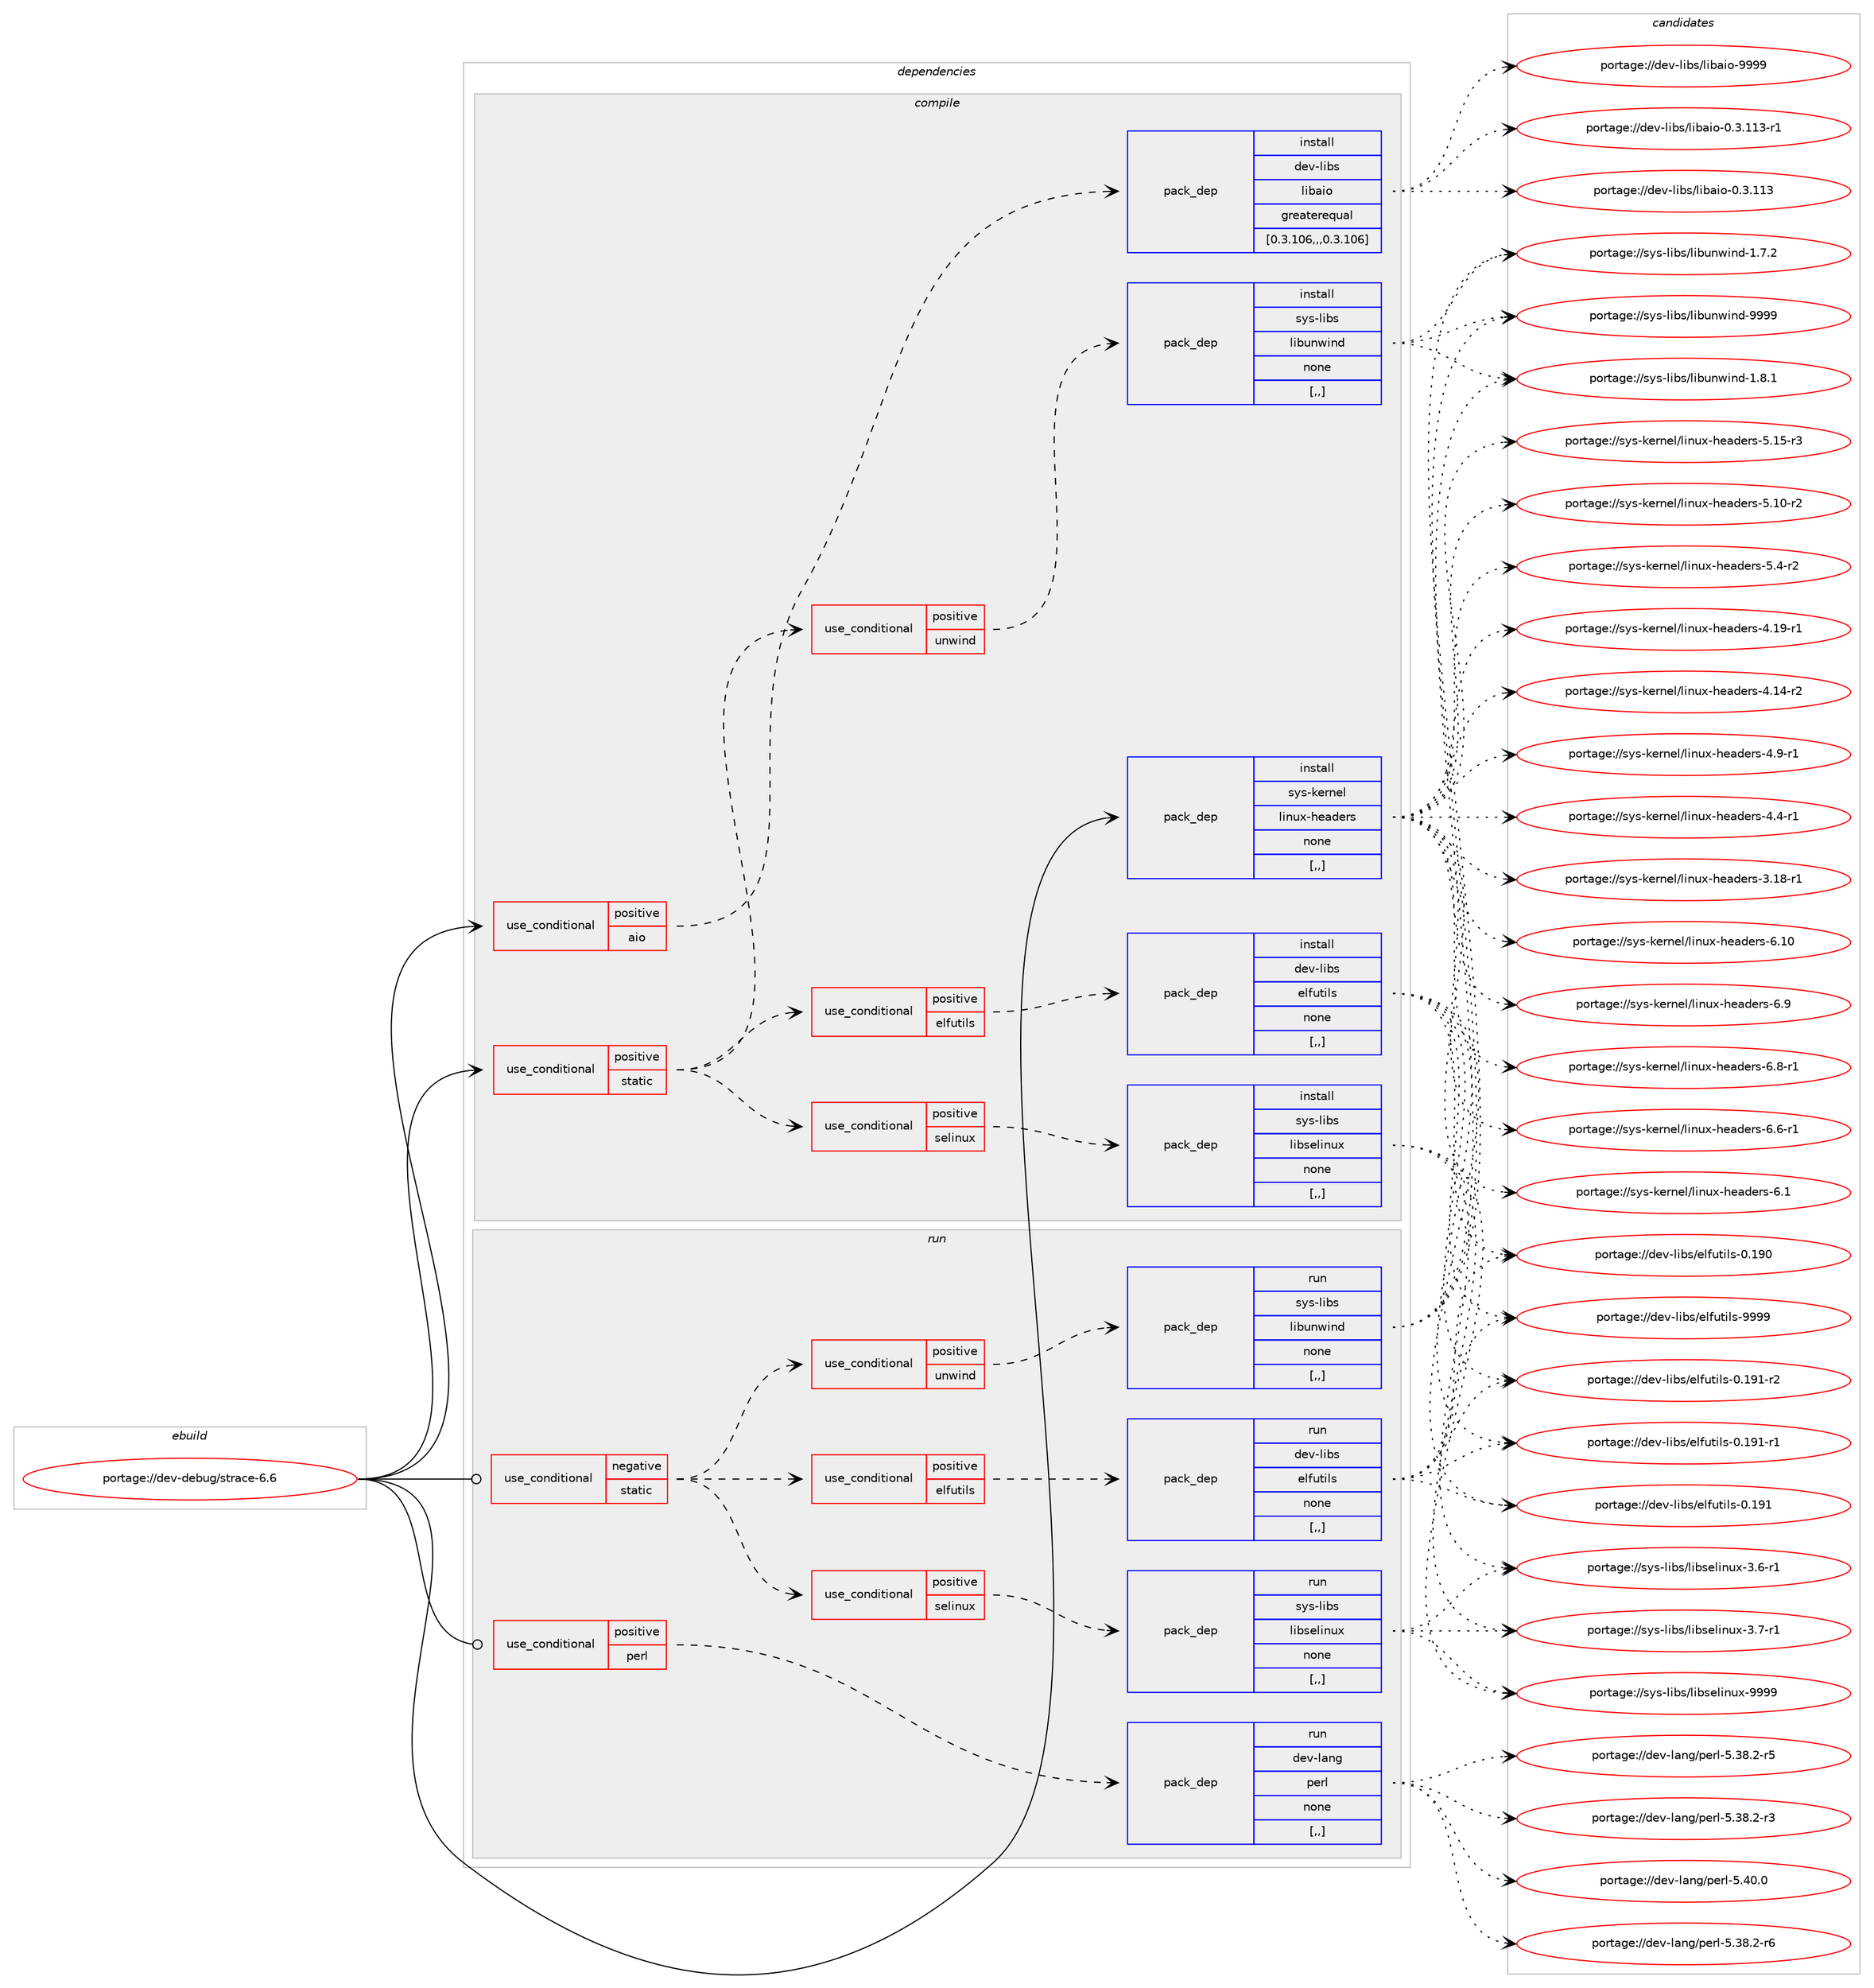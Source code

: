 digraph prolog {

# *************
# Graph options
# *************

newrank=true;
concentrate=true;
compound=true;
graph [rankdir=LR,fontname=Helvetica,fontsize=10,ranksep=1.5];#, ranksep=2.5, nodesep=0.2];
edge  [arrowhead=vee];
node  [fontname=Helvetica,fontsize=10];

# **********
# The ebuild
# **********

subgraph cluster_leftcol {
color=gray;
label=<<i>ebuild</i>>;
id [label="portage://dev-debug/strace-6.6", color=red, width=4, href="../dev-debug/strace-6.6.svg"];
}

# ****************
# The dependencies
# ****************

subgraph cluster_midcol {
color=gray;
label=<<i>dependencies</i>>;
subgraph cluster_compile {
fillcolor="#eeeeee";
style=filled;
label=<<i>compile</i>>;
subgraph cond149443 {
dependency566704 [label=<<TABLE BORDER="0" CELLBORDER="1" CELLSPACING="0" CELLPADDING="4"><TR><TD ROWSPAN="3" CELLPADDING="10">use_conditional</TD></TR><TR><TD>positive</TD></TR><TR><TD>aio</TD></TR></TABLE>>, shape=none, color=red];
subgraph pack412712 {
dependency566705 [label=<<TABLE BORDER="0" CELLBORDER="1" CELLSPACING="0" CELLPADDING="4" WIDTH="220"><TR><TD ROWSPAN="6" CELLPADDING="30">pack_dep</TD></TR><TR><TD WIDTH="110">install</TD></TR><TR><TD>dev-libs</TD></TR><TR><TD>libaio</TD></TR><TR><TD>greaterequal</TD></TR><TR><TD>[0.3.106,,,0.3.106]</TD></TR></TABLE>>, shape=none, color=blue];
}
dependency566704:e -> dependency566705:w [weight=20,style="dashed",arrowhead="vee"];
}
id:e -> dependency566704:w [weight=20,style="solid",arrowhead="vee"];
subgraph cond149444 {
dependency566706 [label=<<TABLE BORDER="0" CELLBORDER="1" CELLSPACING="0" CELLPADDING="4"><TR><TD ROWSPAN="3" CELLPADDING="10">use_conditional</TD></TR><TR><TD>positive</TD></TR><TR><TD>static</TD></TR></TABLE>>, shape=none, color=red];
subgraph cond149445 {
dependency566707 [label=<<TABLE BORDER="0" CELLBORDER="1" CELLSPACING="0" CELLPADDING="4"><TR><TD ROWSPAN="3" CELLPADDING="10">use_conditional</TD></TR><TR><TD>positive</TD></TR><TR><TD>unwind</TD></TR></TABLE>>, shape=none, color=red];
subgraph pack412713 {
dependency566708 [label=<<TABLE BORDER="0" CELLBORDER="1" CELLSPACING="0" CELLPADDING="4" WIDTH="220"><TR><TD ROWSPAN="6" CELLPADDING="30">pack_dep</TD></TR><TR><TD WIDTH="110">install</TD></TR><TR><TD>sys-libs</TD></TR><TR><TD>libunwind</TD></TR><TR><TD>none</TD></TR><TR><TD>[,,]</TD></TR></TABLE>>, shape=none, color=blue];
}
dependency566707:e -> dependency566708:w [weight=20,style="dashed",arrowhead="vee"];
}
dependency566706:e -> dependency566707:w [weight=20,style="dashed",arrowhead="vee"];
subgraph cond149446 {
dependency566709 [label=<<TABLE BORDER="0" CELLBORDER="1" CELLSPACING="0" CELLPADDING="4"><TR><TD ROWSPAN="3" CELLPADDING="10">use_conditional</TD></TR><TR><TD>positive</TD></TR><TR><TD>elfutils</TD></TR></TABLE>>, shape=none, color=red];
subgraph pack412714 {
dependency566710 [label=<<TABLE BORDER="0" CELLBORDER="1" CELLSPACING="0" CELLPADDING="4" WIDTH="220"><TR><TD ROWSPAN="6" CELLPADDING="30">pack_dep</TD></TR><TR><TD WIDTH="110">install</TD></TR><TR><TD>dev-libs</TD></TR><TR><TD>elfutils</TD></TR><TR><TD>none</TD></TR><TR><TD>[,,]</TD></TR></TABLE>>, shape=none, color=blue];
}
dependency566709:e -> dependency566710:w [weight=20,style="dashed",arrowhead="vee"];
}
dependency566706:e -> dependency566709:w [weight=20,style="dashed",arrowhead="vee"];
subgraph cond149447 {
dependency566711 [label=<<TABLE BORDER="0" CELLBORDER="1" CELLSPACING="0" CELLPADDING="4"><TR><TD ROWSPAN="3" CELLPADDING="10">use_conditional</TD></TR><TR><TD>positive</TD></TR><TR><TD>selinux</TD></TR></TABLE>>, shape=none, color=red];
subgraph pack412715 {
dependency566712 [label=<<TABLE BORDER="0" CELLBORDER="1" CELLSPACING="0" CELLPADDING="4" WIDTH="220"><TR><TD ROWSPAN="6" CELLPADDING="30">pack_dep</TD></TR><TR><TD WIDTH="110">install</TD></TR><TR><TD>sys-libs</TD></TR><TR><TD>libselinux</TD></TR><TR><TD>none</TD></TR><TR><TD>[,,]</TD></TR></TABLE>>, shape=none, color=blue];
}
dependency566711:e -> dependency566712:w [weight=20,style="dashed",arrowhead="vee"];
}
dependency566706:e -> dependency566711:w [weight=20,style="dashed",arrowhead="vee"];
}
id:e -> dependency566706:w [weight=20,style="solid",arrowhead="vee"];
subgraph pack412716 {
dependency566713 [label=<<TABLE BORDER="0" CELLBORDER="1" CELLSPACING="0" CELLPADDING="4" WIDTH="220"><TR><TD ROWSPAN="6" CELLPADDING="30">pack_dep</TD></TR><TR><TD WIDTH="110">install</TD></TR><TR><TD>sys-kernel</TD></TR><TR><TD>linux-headers</TD></TR><TR><TD>none</TD></TR><TR><TD>[,,]</TD></TR></TABLE>>, shape=none, color=blue];
}
id:e -> dependency566713:w [weight=20,style="solid",arrowhead="vee"];
}
subgraph cluster_compileandrun {
fillcolor="#eeeeee";
style=filled;
label=<<i>compile and run</i>>;
}
subgraph cluster_run {
fillcolor="#eeeeee";
style=filled;
label=<<i>run</i>>;
subgraph cond149448 {
dependency566714 [label=<<TABLE BORDER="0" CELLBORDER="1" CELLSPACING="0" CELLPADDING="4"><TR><TD ROWSPAN="3" CELLPADDING="10">use_conditional</TD></TR><TR><TD>negative</TD></TR><TR><TD>static</TD></TR></TABLE>>, shape=none, color=red];
subgraph cond149449 {
dependency566715 [label=<<TABLE BORDER="0" CELLBORDER="1" CELLSPACING="0" CELLPADDING="4"><TR><TD ROWSPAN="3" CELLPADDING="10">use_conditional</TD></TR><TR><TD>positive</TD></TR><TR><TD>unwind</TD></TR></TABLE>>, shape=none, color=red];
subgraph pack412717 {
dependency566716 [label=<<TABLE BORDER="0" CELLBORDER="1" CELLSPACING="0" CELLPADDING="4" WIDTH="220"><TR><TD ROWSPAN="6" CELLPADDING="30">pack_dep</TD></TR><TR><TD WIDTH="110">run</TD></TR><TR><TD>sys-libs</TD></TR><TR><TD>libunwind</TD></TR><TR><TD>none</TD></TR><TR><TD>[,,]</TD></TR></TABLE>>, shape=none, color=blue];
}
dependency566715:e -> dependency566716:w [weight=20,style="dashed",arrowhead="vee"];
}
dependency566714:e -> dependency566715:w [weight=20,style="dashed",arrowhead="vee"];
subgraph cond149450 {
dependency566717 [label=<<TABLE BORDER="0" CELLBORDER="1" CELLSPACING="0" CELLPADDING="4"><TR><TD ROWSPAN="3" CELLPADDING="10">use_conditional</TD></TR><TR><TD>positive</TD></TR><TR><TD>elfutils</TD></TR></TABLE>>, shape=none, color=red];
subgraph pack412718 {
dependency566718 [label=<<TABLE BORDER="0" CELLBORDER="1" CELLSPACING="0" CELLPADDING="4" WIDTH="220"><TR><TD ROWSPAN="6" CELLPADDING="30">pack_dep</TD></TR><TR><TD WIDTH="110">run</TD></TR><TR><TD>dev-libs</TD></TR><TR><TD>elfutils</TD></TR><TR><TD>none</TD></TR><TR><TD>[,,]</TD></TR></TABLE>>, shape=none, color=blue];
}
dependency566717:e -> dependency566718:w [weight=20,style="dashed",arrowhead="vee"];
}
dependency566714:e -> dependency566717:w [weight=20,style="dashed",arrowhead="vee"];
subgraph cond149451 {
dependency566719 [label=<<TABLE BORDER="0" CELLBORDER="1" CELLSPACING="0" CELLPADDING="4"><TR><TD ROWSPAN="3" CELLPADDING="10">use_conditional</TD></TR><TR><TD>positive</TD></TR><TR><TD>selinux</TD></TR></TABLE>>, shape=none, color=red];
subgraph pack412719 {
dependency566720 [label=<<TABLE BORDER="0" CELLBORDER="1" CELLSPACING="0" CELLPADDING="4" WIDTH="220"><TR><TD ROWSPAN="6" CELLPADDING="30">pack_dep</TD></TR><TR><TD WIDTH="110">run</TD></TR><TR><TD>sys-libs</TD></TR><TR><TD>libselinux</TD></TR><TR><TD>none</TD></TR><TR><TD>[,,]</TD></TR></TABLE>>, shape=none, color=blue];
}
dependency566719:e -> dependency566720:w [weight=20,style="dashed",arrowhead="vee"];
}
dependency566714:e -> dependency566719:w [weight=20,style="dashed",arrowhead="vee"];
}
id:e -> dependency566714:w [weight=20,style="solid",arrowhead="odot"];
subgraph cond149452 {
dependency566721 [label=<<TABLE BORDER="0" CELLBORDER="1" CELLSPACING="0" CELLPADDING="4"><TR><TD ROWSPAN="3" CELLPADDING="10">use_conditional</TD></TR><TR><TD>positive</TD></TR><TR><TD>perl</TD></TR></TABLE>>, shape=none, color=red];
subgraph pack412720 {
dependency566722 [label=<<TABLE BORDER="0" CELLBORDER="1" CELLSPACING="0" CELLPADDING="4" WIDTH="220"><TR><TD ROWSPAN="6" CELLPADDING="30">pack_dep</TD></TR><TR><TD WIDTH="110">run</TD></TR><TR><TD>dev-lang</TD></TR><TR><TD>perl</TD></TR><TR><TD>none</TD></TR><TR><TD>[,,]</TD></TR></TABLE>>, shape=none, color=blue];
}
dependency566721:e -> dependency566722:w [weight=20,style="dashed",arrowhead="vee"];
}
id:e -> dependency566721:w [weight=20,style="solid",arrowhead="odot"];
}
}

# **************
# The candidates
# **************

subgraph cluster_choices {
rank=same;
color=gray;
label=<<i>candidates</i>>;

subgraph choice412712 {
color=black;
nodesep=1;
choice10010111845108105981154710810598971051114557575757 [label="portage://dev-libs/libaio-9999", color=red, width=4,href="../dev-libs/libaio-9999.svg"];
choice100101118451081059811547108105989710511145484651464949514511449 [label="portage://dev-libs/libaio-0.3.113-r1", color=red, width=4,href="../dev-libs/libaio-0.3.113-r1.svg"];
choice10010111845108105981154710810598971051114548465146494951 [label="portage://dev-libs/libaio-0.3.113", color=red, width=4,href="../dev-libs/libaio-0.3.113.svg"];
dependency566705:e -> choice10010111845108105981154710810598971051114557575757:w [style=dotted,weight="100"];
dependency566705:e -> choice100101118451081059811547108105989710511145484651464949514511449:w [style=dotted,weight="100"];
dependency566705:e -> choice10010111845108105981154710810598971051114548465146494951:w [style=dotted,weight="100"];
}
subgraph choice412713 {
color=black;
nodesep=1;
choice115121115451081059811547108105981171101191051101004557575757 [label="portage://sys-libs/libunwind-9999", color=red, width=4,href="../sys-libs/libunwind-9999.svg"];
choice11512111545108105981154710810598117110119105110100454946564649 [label="portage://sys-libs/libunwind-1.8.1", color=red, width=4,href="../sys-libs/libunwind-1.8.1.svg"];
choice11512111545108105981154710810598117110119105110100454946554650 [label="portage://sys-libs/libunwind-1.7.2", color=red, width=4,href="../sys-libs/libunwind-1.7.2.svg"];
dependency566708:e -> choice115121115451081059811547108105981171101191051101004557575757:w [style=dotted,weight="100"];
dependency566708:e -> choice11512111545108105981154710810598117110119105110100454946564649:w [style=dotted,weight="100"];
dependency566708:e -> choice11512111545108105981154710810598117110119105110100454946554650:w [style=dotted,weight="100"];
}
subgraph choice412714 {
color=black;
nodesep=1;
choice1001011184510810598115471011081021171161051081154557575757 [label="portage://dev-libs/elfutils-9999", color=red, width=4,href="../dev-libs/elfutils-9999.svg"];
choice1001011184510810598115471011081021171161051081154548464957494511450 [label="portage://dev-libs/elfutils-0.191-r2", color=red, width=4,href="../dev-libs/elfutils-0.191-r2.svg"];
choice1001011184510810598115471011081021171161051081154548464957494511449 [label="portage://dev-libs/elfutils-0.191-r1", color=red, width=4,href="../dev-libs/elfutils-0.191-r1.svg"];
choice100101118451081059811547101108102117116105108115454846495749 [label="portage://dev-libs/elfutils-0.191", color=red, width=4,href="../dev-libs/elfutils-0.191.svg"];
choice100101118451081059811547101108102117116105108115454846495748 [label="portage://dev-libs/elfutils-0.190", color=red, width=4,href="../dev-libs/elfutils-0.190.svg"];
dependency566710:e -> choice1001011184510810598115471011081021171161051081154557575757:w [style=dotted,weight="100"];
dependency566710:e -> choice1001011184510810598115471011081021171161051081154548464957494511450:w [style=dotted,weight="100"];
dependency566710:e -> choice1001011184510810598115471011081021171161051081154548464957494511449:w [style=dotted,weight="100"];
dependency566710:e -> choice100101118451081059811547101108102117116105108115454846495749:w [style=dotted,weight="100"];
dependency566710:e -> choice100101118451081059811547101108102117116105108115454846495748:w [style=dotted,weight="100"];
}
subgraph choice412715 {
color=black;
nodesep=1;
choice115121115451081059811547108105981151011081051101171204557575757 [label="portage://sys-libs/libselinux-9999", color=red, width=4,href="../sys-libs/libselinux-9999.svg"];
choice11512111545108105981154710810598115101108105110117120455146554511449 [label="portage://sys-libs/libselinux-3.7-r1", color=red, width=4,href="../sys-libs/libselinux-3.7-r1.svg"];
choice11512111545108105981154710810598115101108105110117120455146544511449 [label="portage://sys-libs/libselinux-3.6-r1", color=red, width=4,href="../sys-libs/libselinux-3.6-r1.svg"];
dependency566712:e -> choice115121115451081059811547108105981151011081051101171204557575757:w [style=dotted,weight="100"];
dependency566712:e -> choice11512111545108105981154710810598115101108105110117120455146554511449:w [style=dotted,weight="100"];
dependency566712:e -> choice11512111545108105981154710810598115101108105110117120455146544511449:w [style=dotted,weight="100"];
}
subgraph choice412716 {
color=black;
nodesep=1;
choice115121115451071011141101011084710810511011712045104101971001011141154554464948 [label="portage://sys-kernel/linux-headers-6.10", color=red, width=4,href="../sys-kernel/linux-headers-6.10.svg"];
choice1151211154510710111411010110847108105110117120451041019710010111411545544657 [label="portage://sys-kernel/linux-headers-6.9", color=red, width=4,href="../sys-kernel/linux-headers-6.9.svg"];
choice11512111545107101114110101108471081051101171204510410197100101114115455446564511449 [label="portage://sys-kernel/linux-headers-6.8-r1", color=red, width=4,href="../sys-kernel/linux-headers-6.8-r1.svg"];
choice11512111545107101114110101108471081051101171204510410197100101114115455446544511449 [label="portage://sys-kernel/linux-headers-6.6-r1", color=red, width=4,href="../sys-kernel/linux-headers-6.6-r1.svg"];
choice1151211154510710111411010110847108105110117120451041019710010111411545544649 [label="portage://sys-kernel/linux-headers-6.1", color=red, width=4,href="../sys-kernel/linux-headers-6.1.svg"];
choice1151211154510710111411010110847108105110117120451041019710010111411545534649534511451 [label="portage://sys-kernel/linux-headers-5.15-r3", color=red, width=4,href="../sys-kernel/linux-headers-5.15-r3.svg"];
choice1151211154510710111411010110847108105110117120451041019710010111411545534649484511450 [label="portage://sys-kernel/linux-headers-5.10-r2", color=red, width=4,href="../sys-kernel/linux-headers-5.10-r2.svg"];
choice11512111545107101114110101108471081051101171204510410197100101114115455346524511450 [label="portage://sys-kernel/linux-headers-5.4-r2", color=red, width=4,href="../sys-kernel/linux-headers-5.4-r2.svg"];
choice1151211154510710111411010110847108105110117120451041019710010111411545524649574511449 [label="portage://sys-kernel/linux-headers-4.19-r1", color=red, width=4,href="../sys-kernel/linux-headers-4.19-r1.svg"];
choice1151211154510710111411010110847108105110117120451041019710010111411545524649524511450 [label="portage://sys-kernel/linux-headers-4.14-r2", color=red, width=4,href="../sys-kernel/linux-headers-4.14-r2.svg"];
choice11512111545107101114110101108471081051101171204510410197100101114115455246574511449 [label="portage://sys-kernel/linux-headers-4.9-r1", color=red, width=4,href="../sys-kernel/linux-headers-4.9-r1.svg"];
choice11512111545107101114110101108471081051101171204510410197100101114115455246524511449 [label="portage://sys-kernel/linux-headers-4.4-r1", color=red, width=4,href="../sys-kernel/linux-headers-4.4-r1.svg"];
choice1151211154510710111411010110847108105110117120451041019710010111411545514649564511449 [label="portage://sys-kernel/linux-headers-3.18-r1", color=red, width=4,href="../sys-kernel/linux-headers-3.18-r1.svg"];
dependency566713:e -> choice115121115451071011141101011084710810511011712045104101971001011141154554464948:w [style=dotted,weight="100"];
dependency566713:e -> choice1151211154510710111411010110847108105110117120451041019710010111411545544657:w [style=dotted,weight="100"];
dependency566713:e -> choice11512111545107101114110101108471081051101171204510410197100101114115455446564511449:w [style=dotted,weight="100"];
dependency566713:e -> choice11512111545107101114110101108471081051101171204510410197100101114115455446544511449:w [style=dotted,weight="100"];
dependency566713:e -> choice1151211154510710111411010110847108105110117120451041019710010111411545544649:w [style=dotted,weight="100"];
dependency566713:e -> choice1151211154510710111411010110847108105110117120451041019710010111411545534649534511451:w [style=dotted,weight="100"];
dependency566713:e -> choice1151211154510710111411010110847108105110117120451041019710010111411545534649484511450:w [style=dotted,weight="100"];
dependency566713:e -> choice11512111545107101114110101108471081051101171204510410197100101114115455346524511450:w [style=dotted,weight="100"];
dependency566713:e -> choice1151211154510710111411010110847108105110117120451041019710010111411545524649574511449:w [style=dotted,weight="100"];
dependency566713:e -> choice1151211154510710111411010110847108105110117120451041019710010111411545524649524511450:w [style=dotted,weight="100"];
dependency566713:e -> choice11512111545107101114110101108471081051101171204510410197100101114115455246574511449:w [style=dotted,weight="100"];
dependency566713:e -> choice11512111545107101114110101108471081051101171204510410197100101114115455246524511449:w [style=dotted,weight="100"];
dependency566713:e -> choice1151211154510710111411010110847108105110117120451041019710010111411545514649564511449:w [style=dotted,weight="100"];
}
subgraph choice412717 {
color=black;
nodesep=1;
choice115121115451081059811547108105981171101191051101004557575757 [label="portage://sys-libs/libunwind-9999", color=red, width=4,href="../sys-libs/libunwind-9999.svg"];
choice11512111545108105981154710810598117110119105110100454946564649 [label="portage://sys-libs/libunwind-1.8.1", color=red, width=4,href="../sys-libs/libunwind-1.8.1.svg"];
choice11512111545108105981154710810598117110119105110100454946554650 [label="portage://sys-libs/libunwind-1.7.2", color=red, width=4,href="../sys-libs/libunwind-1.7.2.svg"];
dependency566716:e -> choice115121115451081059811547108105981171101191051101004557575757:w [style=dotted,weight="100"];
dependency566716:e -> choice11512111545108105981154710810598117110119105110100454946564649:w [style=dotted,weight="100"];
dependency566716:e -> choice11512111545108105981154710810598117110119105110100454946554650:w [style=dotted,weight="100"];
}
subgraph choice412718 {
color=black;
nodesep=1;
choice1001011184510810598115471011081021171161051081154557575757 [label="portage://dev-libs/elfutils-9999", color=red, width=4,href="../dev-libs/elfutils-9999.svg"];
choice1001011184510810598115471011081021171161051081154548464957494511450 [label="portage://dev-libs/elfutils-0.191-r2", color=red, width=4,href="../dev-libs/elfutils-0.191-r2.svg"];
choice1001011184510810598115471011081021171161051081154548464957494511449 [label="portage://dev-libs/elfutils-0.191-r1", color=red, width=4,href="../dev-libs/elfutils-0.191-r1.svg"];
choice100101118451081059811547101108102117116105108115454846495749 [label="portage://dev-libs/elfutils-0.191", color=red, width=4,href="../dev-libs/elfutils-0.191.svg"];
choice100101118451081059811547101108102117116105108115454846495748 [label="portage://dev-libs/elfutils-0.190", color=red, width=4,href="../dev-libs/elfutils-0.190.svg"];
dependency566718:e -> choice1001011184510810598115471011081021171161051081154557575757:w [style=dotted,weight="100"];
dependency566718:e -> choice1001011184510810598115471011081021171161051081154548464957494511450:w [style=dotted,weight="100"];
dependency566718:e -> choice1001011184510810598115471011081021171161051081154548464957494511449:w [style=dotted,weight="100"];
dependency566718:e -> choice100101118451081059811547101108102117116105108115454846495749:w [style=dotted,weight="100"];
dependency566718:e -> choice100101118451081059811547101108102117116105108115454846495748:w [style=dotted,weight="100"];
}
subgraph choice412719 {
color=black;
nodesep=1;
choice115121115451081059811547108105981151011081051101171204557575757 [label="portage://sys-libs/libselinux-9999", color=red, width=4,href="../sys-libs/libselinux-9999.svg"];
choice11512111545108105981154710810598115101108105110117120455146554511449 [label="portage://sys-libs/libselinux-3.7-r1", color=red, width=4,href="../sys-libs/libselinux-3.7-r1.svg"];
choice11512111545108105981154710810598115101108105110117120455146544511449 [label="portage://sys-libs/libselinux-3.6-r1", color=red, width=4,href="../sys-libs/libselinux-3.6-r1.svg"];
dependency566720:e -> choice115121115451081059811547108105981151011081051101171204557575757:w [style=dotted,weight="100"];
dependency566720:e -> choice11512111545108105981154710810598115101108105110117120455146554511449:w [style=dotted,weight="100"];
dependency566720:e -> choice11512111545108105981154710810598115101108105110117120455146544511449:w [style=dotted,weight="100"];
}
subgraph choice412720 {
color=black;
nodesep=1;
choice10010111845108971101034711210111410845534652484648 [label="portage://dev-lang/perl-5.40.0", color=red, width=4,href="../dev-lang/perl-5.40.0.svg"];
choice100101118451089711010347112101114108455346515646504511454 [label="portage://dev-lang/perl-5.38.2-r6", color=red, width=4,href="../dev-lang/perl-5.38.2-r6.svg"];
choice100101118451089711010347112101114108455346515646504511453 [label="portage://dev-lang/perl-5.38.2-r5", color=red, width=4,href="../dev-lang/perl-5.38.2-r5.svg"];
choice100101118451089711010347112101114108455346515646504511451 [label="portage://dev-lang/perl-5.38.2-r3", color=red, width=4,href="../dev-lang/perl-5.38.2-r3.svg"];
dependency566722:e -> choice10010111845108971101034711210111410845534652484648:w [style=dotted,weight="100"];
dependency566722:e -> choice100101118451089711010347112101114108455346515646504511454:w [style=dotted,weight="100"];
dependency566722:e -> choice100101118451089711010347112101114108455346515646504511453:w [style=dotted,weight="100"];
dependency566722:e -> choice100101118451089711010347112101114108455346515646504511451:w [style=dotted,weight="100"];
}
}

}
